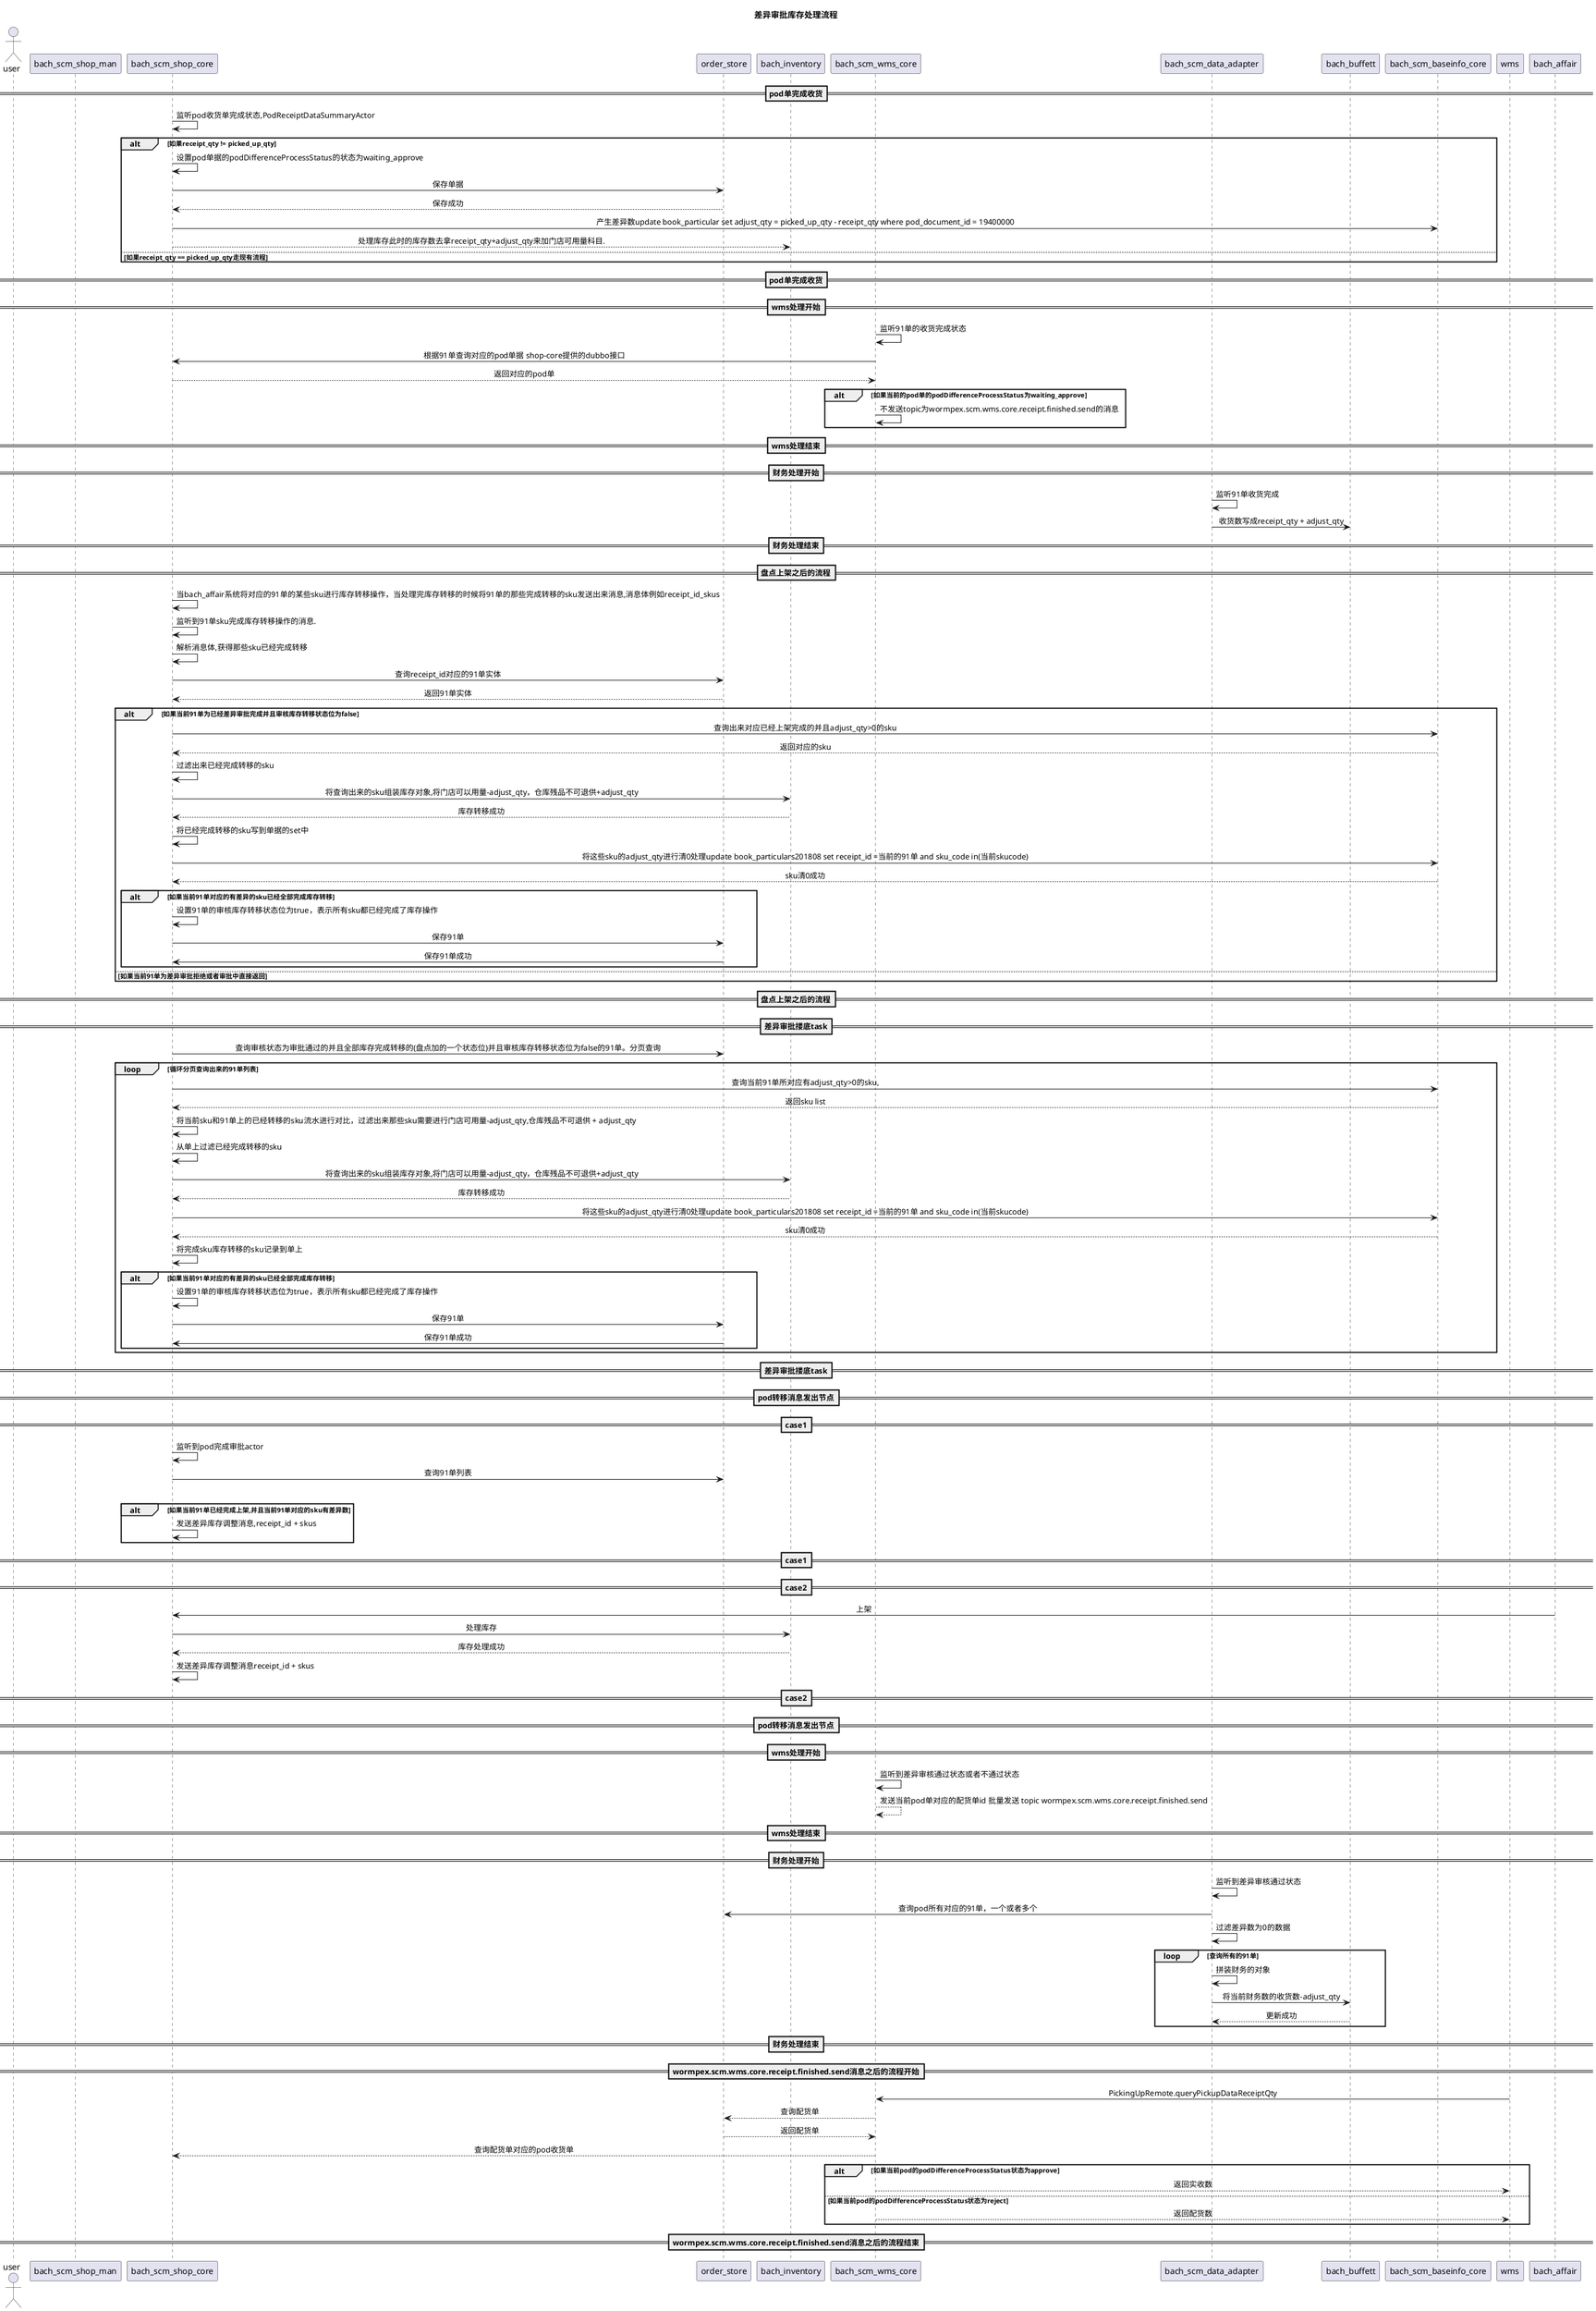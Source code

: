 
@startuml

title 差异审批库存处理流程

skinparam sequenceMessageAlign center

actor user
participant bach_scm_shop_man
participant bach_scm_shop_core
participant order_store
participant bach_inventory
participant bach_scm_wms_core
participant bach_scm_data_adapter
participant bach_buffett
participant bach_scm_baseinfo_core
participant wms
participant bach_affair


==pod单完成收货==
bach_scm_shop_core->bach_scm_shop_core:监听pod收货单完成状态,PodReceiptDataSummaryActor
alt 如果receipt_qty != picked_up_qty
bach_scm_shop_core->bach_scm_shop_core:设置pod单据的podDifferenceProcessStatus的状态为waiting_approve
bach_scm_shop_core->order_store:保存单据
order_store-->bach_scm_shop_core:保存成功
bach_scm_shop_core->bach_scm_baseinfo_core:产生差异数update book_particular set adjust_qty = picked_up_qty - receipt_qty where pod_document_id = 19400000
bach_scm_shop_core-->bach_inventory:处理库存此时的库存数去拿receipt_qty+adjust_qty来加门店可用量科目.
else 如果receipt_qty == picked_up_qty走现有流程
end
==pod单完成收货==

==wms处理开始==
bach_scm_wms_core->bach_scm_wms_core:监听91单的收货完成状态
bach_scm_wms_core->bach_scm_shop_core:根据91单查询对应的pod单据 shop-core提供的dubbo接口
bach_scm_shop_core-->bach_scm_wms_core:返回对应的pod单
alt 如果当前的pod单的podDifferenceProcessStatus为waiting_approve
bach_scm_wms_core->bach_scm_wms_core:不发送topic为wormpex.scm.wms.core.receipt.finished.send的消息
end
==wms处理结束==

==财务处理开始==
bach_scm_data_adapter->bach_scm_data_adapter:监听91单收货完成
bach_scm_data_adapter->bach_buffett:收货数写成receipt_qty + adjust_qty
==财务处理结束==

==盘点上架之后的流程==
bach_scm_shop_core->bach_scm_shop_core:当bach_affair系统将对应的91单的某些sku进行库存转移操作，当处理完库存转移的时候将91单的那些完成转移的sku发送出来消息,消息体例如receipt_id_skus
bach_scm_shop_core->bach_scm_shop_core:监听到91单sku完成库存转移操作的消息.
bach_scm_shop_core->bach_scm_shop_core:解析消息体,获得那些sku已经完成转移
bach_scm_shop_core->order_store:查询receipt_id对应的91单实体
order_store-->bach_scm_shop_core:返回91单实体
alt 如果当前91单为已经差异审批完成并且审核库存转移状态位为false
bach_scm_shop_core->bach_scm_baseinfo_core:查询出来对应已经上架完成的并且adjust_qty>0的sku
bach_scm_baseinfo_core-->bach_scm_shop_core:返回对应的sku
bach_scm_shop_core->bach_scm_shop_core:过滤出来已经完成转移的sku
bach_scm_shop_core->bach_inventory:将查询出来的sku组装库存对象,将门店可以用量-adjust_qty，仓库残品不可退供+adjust_qty
bach_inventory-->bach_scm_shop_core:库存转移成功
bach_scm_shop_core->bach_scm_shop_core:将已经完成转移的sku写到单据的set中
bach_scm_shop_core->bach_scm_baseinfo_core:将这些sku的adjust_qty进行清0处理update book_particulars201808 set receipt_id =当前的91单 and sku_code in(当前skucode)
bach_scm_baseinfo_core-->bach_scm_shop_core:sku清0成功
alt 如果当前91单对应的有差异的sku已经全部完成库存转移
bach_scm_shop_core->bach_scm_shop_core:设置91单的审核库存转移状态位为true，表示所有sku都已经完成了库存操作
bach_scm_shop_core->order_store:保存91单
order_store->bach_scm_shop_core:保存91单成功
end
else 如果当前91单为差异审批拒绝或者审批中直接返回
end
==盘点上架之后的流程==

==差异审批搂底task==
bach_scm_shop_core->order_store:查询审核状态为审批通过的并且全部库存完成转移的(盘点加的一个状态位)并且审核库存转移状态位为false的91单。分页查询
loop 循环分页查询出来的91单列表
bach_scm_shop_core->bach_scm_baseinfo_core:查询当前91单所对应有adjust_qty>0的sku,
bach_scm_baseinfo_core-->bach_scm_shop_core:返回sku list
bach_scm_shop_core->bach_scm_shop_core:将当前sku和91单上的已经转移的sku流水进行对比，过滤出来那些sku需要进行门店可用量-adjust_qty,仓库残品不可退供 + adjust_qty
bach_scm_shop_core->bach_scm_shop_core:从单上过滤已经完成转移的sku
bach_scm_shop_core->bach_inventory:将查询出来的sku组装库存对象,将门店可以用量-adjust_qty，仓库残品不可退供+adjust_qty
bach_inventory-->bach_scm_shop_core:库存转移成功
bach_scm_shop_core->bach_scm_baseinfo_core:将这些sku的adjust_qty进行清0处理update book_particulars201808 set receipt_id =当前的91单 and sku_code in(当前skucode)
bach_scm_baseinfo_core-->bach_scm_shop_core:sku清0成功
bach_scm_shop_core->bach_scm_shop_core:将完成sku库存转移的sku记录到单上
alt 如果当前91单对应的有差异的sku已经全部完成库存转移
bach_scm_shop_core->bach_scm_shop_core:设置91单的审核库存转移状态位为true，表示所有sku都已经完成了库存操作
bach_scm_shop_core->order_store:保存91单
order_store->bach_scm_shop_core:保存91单成功
end
end
==差异审批搂底task==


==pod转移消息发出节点==
==case1==
bach_scm_shop_core->bach_scm_shop_core:监听到pod完成审批actor
bach_scm_shop_core->order_store:查询91单列表
loop 循环查询出来的91单列表
alt 如果当前91单已经完成上架,并且当前91单对应的sku有差异数
bach_scm_shop_core->bach_scm_shop_core:发送差异库存调整消息,receipt_id + skus
end
==case1==

==case2==
bach_affair->bach_scm_shop_core:上架
bach_scm_shop_core->bach_inventory:处理库存
bach_inventory-->bach_scm_shop_core:库存处理成功
bach_scm_shop_core->bach_scm_shop_core:发送差异库存调整消息receipt_id + skus
==case2==
==pod转移消息发出节点==

==wms处理开始==
bach_scm_wms_core->bach_scm_wms_core:监听到差异审核通过状态或者不通过状态
bach_scm_wms_core-->bach_scm_wms_core:发送当前pod单对应的配货单id 批量发送 topic wormpex.scm.wms.core.receipt.finished.send
==wms处理结束==

==财务处理开始==
bach_scm_data_adapter->bach_scm_data_adapter:监听到差异审核通过状态
bach_scm_data_adapter->order_store:查询pod所有对应的91单，一个或者多个
bach_scm_data_adapter->bach_scm_data_adapter:过滤差异数为0的数据
loop 查询所有的91单
bach_scm_data_adapter->bach_scm_data_adapter:拼装财务的对象
bach_scm_data_adapter->bach_buffett:将当前财务数的收货数-adjust_qty
bach_buffett-->bach_scm_data_adapter:更新成功
end
==财务处理结束==


==wormpex.scm.wms.core.receipt.finished.send消息之后的流程开始==
wms->bach_scm_wms_core:PickingUpRemote.queryPickupDataReceiptQty
bach_scm_wms_core-->order_store:查询配货单
order_store-->bach_scm_wms_core:返回配货单
bach_scm_wms_core-->bach_scm_shop_core:查询配货单对应的pod收货单
alt 如果当前pod的podDifferenceProcessStatus状态为approve
bach_scm_wms_core-->wms:返回实收数
else 如果当前pod的podDifferenceProcessStatus状态为reject
bach_scm_wms_core-->wms:返回配货数
end
==wormpex.scm.wms.core.receipt.finished.send消息之后的流程结束==
@enduml
